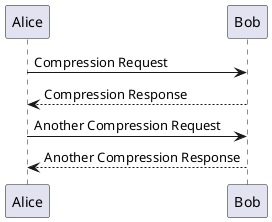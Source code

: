 @startuml
Alice -> Bob: Compression Request
Bob --> Alice: Compression Response

Alice -> Bob: Another Compression Request
Alice <-- Bob: Another Compression Response
@enduml